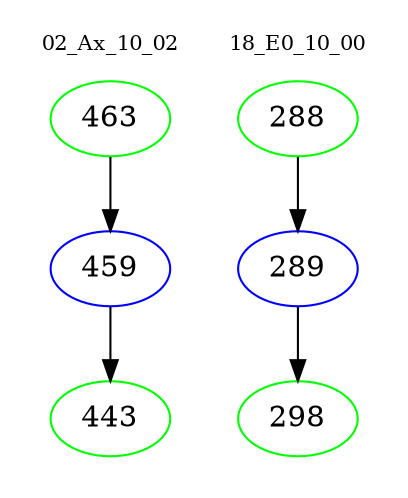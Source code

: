 digraph{
subgraph cluster_0 {
color = white
label = "02_Ax_10_02";
fontsize=10;
T0_463 [label="463", color="green"]
T0_463 -> T0_459 [color="black"]
T0_459 [label="459", color="blue"]
T0_459 -> T0_443 [color="black"]
T0_443 [label="443", color="green"]
}
subgraph cluster_1 {
color = white
label = "18_E0_10_00";
fontsize=10;
T1_288 [label="288", color="green"]
T1_288 -> T1_289 [color="black"]
T1_289 [label="289", color="blue"]
T1_289 -> T1_298 [color="black"]
T1_298 [label="298", color="green"]
}
}
